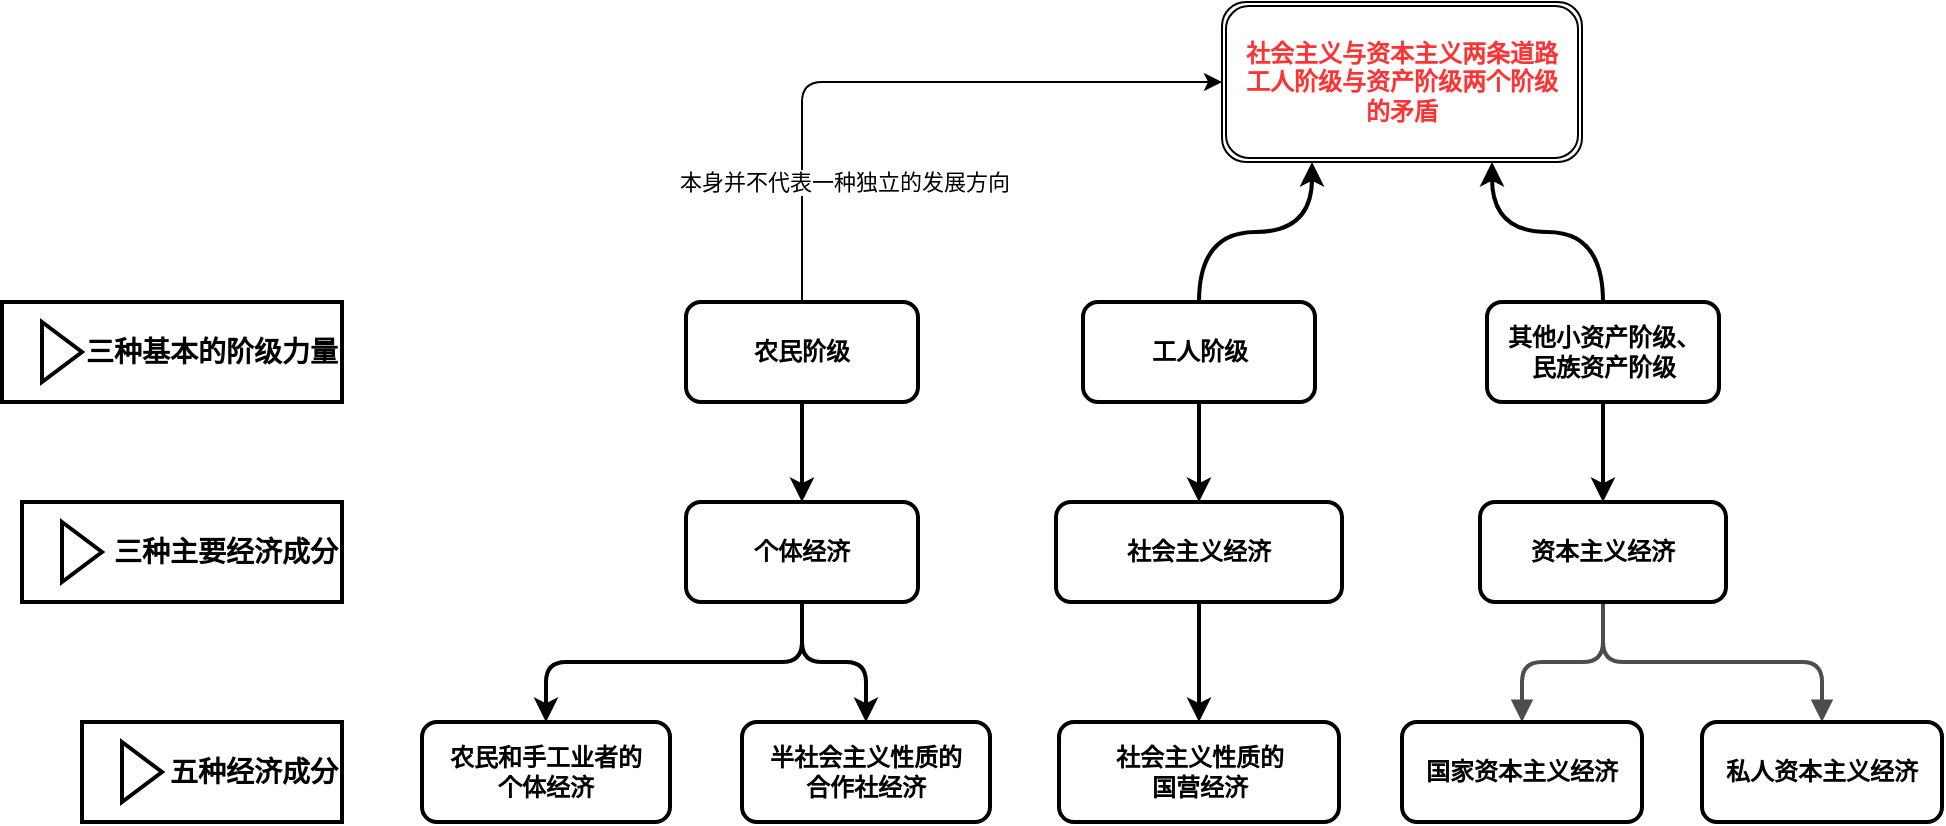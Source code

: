 <mxfile version="21.3.8" type="github">
  <diagram name="Page-1" id="19d8dcba-68ad-dc05-1034-9cf7b2a963f6">
    <mxGraphModel dx="1015" dy="718" grid="1" gridSize="10" guides="1" tooltips="1" connect="1" arrows="1" fold="1" page="1" pageScale="1" pageWidth="1100" pageHeight="850" background="none" math="0" shadow="0">
      <root>
        <mxCell id="0" />
        <mxCell id="1" parent="0" />
        <mxCell id="218ae93e1282097f-47" value="" style="edgeStyle=orthogonalEdgeStyle;rounded=1;html=1;labelBackgroundColor=none;endArrow=block;endFill=1;strokeColor=#4D4D4D;strokeWidth=2;fontFamily=Verdana;fontSize=12;fontStyle=1" parent="1" source="218ae93e1282097f-2" target="218ae93e1282097f-5" edge="1">
          <mxGeometry relative="1" as="geometry" />
        </mxCell>
        <mxCell id="218ae93e1282097f-48" value="" style="edgeStyle=orthogonalEdgeStyle;rounded=1;html=1;labelBackgroundColor=none;endArrow=block;endFill=1;strokeColor=#4D4D4D;strokeWidth=2;fontFamily=Verdana;fontSize=12;fontStyle=1" parent="1" source="218ae93e1282097f-2" target="6257edae8c83ed4a-24" edge="1">
          <mxGeometry relative="1" as="geometry" />
        </mxCell>
        <mxCell id="218ae93e1282097f-8" value="&lt;span style=&quot;background-color: initial;&quot;&gt;农民和手工业者的&lt;br&gt;个体经济&lt;/span&gt;" style="whiteSpace=wrap;html=1;rounded=1;shadow=0;comic=0;strokeWidth=2;fontFamily=Verdana;align=center;fontSize=12;fontStyle=1" parent="1" vertex="1">
          <mxGeometry x="570" y="510" width="124" height="50" as="geometry" />
        </mxCell>
        <mxCell id="CBqyigHfaGCu5dgJ1UMK-3" style="edgeStyle=orthogonalEdgeStyle;orthogonalLoop=1;jettySize=auto;html=1;exitX=0.5;exitY=1;exitDx=0;exitDy=0;entryX=0.5;entryY=0;entryDx=0;entryDy=0;rounded=1;strokeWidth=2;" edge="1" parent="1" source="6257edae8c83ed4a-9" target="6257edae8c83ed4a-21">
          <mxGeometry relative="1" as="geometry" />
        </mxCell>
        <mxCell id="CBqyigHfaGCu5dgJ1UMK-4" style="edgeStyle=orthogonalEdgeStyle;rounded=1;orthogonalLoop=1;jettySize=auto;html=1;exitX=0.5;exitY=1;exitDx=0;exitDy=0;entryX=0.5;entryY=0;entryDx=0;entryDy=0;strokeWidth=2;" edge="1" parent="1" source="6257edae8c83ed4a-9" target="218ae93e1282097f-8">
          <mxGeometry relative="1" as="geometry" />
        </mxCell>
        <mxCell id="6257edae8c83ed4a-9" value="个体经济" style="whiteSpace=wrap;html=1;rounded=1;shadow=0;comic=0;strokeWidth=2;fontFamily=Verdana;align=center;fontSize=12;fontStyle=1" parent="1" vertex="1">
          <mxGeometry x="702" y="400" width="116" height="50" as="geometry" />
        </mxCell>
        <mxCell id="6257edae8c83ed4a-21" value="半社会主义性质的&lt;br&gt;合作社经济" style="whiteSpace=wrap;html=1;rounded=1;shadow=0;comic=0;strokeWidth=2;fontFamily=Verdana;align=center;fontSize=12;fontStyle=1" parent="1" vertex="1">
          <mxGeometry x="730" y="510" width="124" height="50" as="geometry" />
        </mxCell>
        <mxCell id="CBqyigHfaGCu5dgJ1UMK-2" value="" style="edgeStyle=orthogonalEdgeStyle;rounded=1;orthogonalLoop=1;jettySize=auto;html=1;strokeWidth=2;" edge="1" parent="1" source="6257edae8c83ed4a-12" target="CBqyigHfaGCu5dgJ1UMK-1">
          <mxGeometry relative="1" as="geometry" />
        </mxCell>
        <mxCell id="6257edae8c83ed4a-12" value="社会主义经济" style="whiteSpace=wrap;html=1;rounded=1;shadow=0;comic=0;strokeWidth=2;fontFamily=Verdana;align=center;fontSize=12;fontStyle=1" parent="1" vertex="1">
          <mxGeometry x="887" y="400" width="143" height="50" as="geometry" />
        </mxCell>
        <mxCell id="218ae93e1282097f-2" value="资本主义经济" style="whiteSpace=wrap;html=1;rounded=1;shadow=0;comic=0;strokeWidth=2;fontFamily=Verdana;align=center;fontSize=12;fontStyle=1" parent="1" vertex="1">
          <mxGeometry x="1099" y="400" width="123" height="50" as="geometry" />
        </mxCell>
        <mxCell id="6257edae8c83ed4a-24" value="国家资本主义经济" style="whiteSpace=wrap;html=1;rounded=1;shadow=0;comic=0;strokeWidth=2;fontFamily=Verdana;align=center;fontSize=12;fontStyle=1" parent="1" vertex="1">
          <mxGeometry x="1060" y="510" width="120" height="50" as="geometry" />
        </mxCell>
        <mxCell id="218ae93e1282097f-5" value="私人资本主义经济" style="whiteSpace=wrap;html=1;rounded=1;shadow=0;comic=0;strokeWidth=2;fontFamily=Verdana;align=center;fontSize=12;fontStyle=1" parent="1" vertex="1">
          <mxGeometry x="1210" y="510" width="120" height="50" as="geometry" />
        </mxCell>
        <mxCell id="CBqyigHfaGCu5dgJ1UMK-1" value="社会主义性质的&lt;br&gt;国营经济" style="whiteSpace=wrap;html=1;rounded=1;shadow=0;comic=0;strokeWidth=2;fontFamily=Verdana;align=center;fontSize=12;fontStyle=1" vertex="1" parent="1">
          <mxGeometry x="888.5" y="510" width="140" height="50" as="geometry" />
        </mxCell>
        <mxCell id="CBqyigHfaGCu5dgJ1UMK-10" style="edgeStyle=orthogonalEdgeStyle;rounded=1;orthogonalLoop=1;jettySize=auto;html=1;exitX=0.5;exitY=1;exitDx=0;exitDy=0;entryX=0.5;entryY=0;entryDx=0;entryDy=0;strokeWidth=2;" edge="1" parent="1" source="CBqyigHfaGCu5dgJ1UMK-6" target="6257edae8c83ed4a-9">
          <mxGeometry relative="1" as="geometry" />
        </mxCell>
        <mxCell id="CBqyigHfaGCu5dgJ1UMK-27" style="edgeStyle=orthogonalEdgeStyle;rounded=1;orthogonalLoop=1;jettySize=auto;html=1;exitX=0.5;exitY=0;exitDx=0;exitDy=0;entryX=0;entryY=0.5;entryDx=0;entryDy=0;" edge="1" parent="1" source="CBqyigHfaGCu5dgJ1UMK-6" target="CBqyigHfaGCu5dgJ1UMK-22">
          <mxGeometry relative="1" as="geometry" />
        </mxCell>
        <mxCell id="CBqyigHfaGCu5dgJ1UMK-28" value="本身并不代表一种独立的发展方向" style="edgeLabel;html=1;align=center;verticalAlign=middle;resizable=0;points=[];" vertex="1" connectable="0" parent="CBqyigHfaGCu5dgJ1UMK-27">
          <mxGeometry x="-0.04" y="-2" relative="1" as="geometry">
            <mxPoint x="-23" y="48" as="offset" />
          </mxGeometry>
        </mxCell>
        <mxCell id="CBqyigHfaGCu5dgJ1UMK-6" value="农民阶级" style="whiteSpace=wrap;html=1;rounded=1;shadow=0;comic=0;strokeWidth=2;fontFamily=Verdana;align=center;fontSize=12;fontStyle=1" vertex="1" parent="1">
          <mxGeometry x="702" y="300" width="116" height="50" as="geometry" />
        </mxCell>
        <mxCell id="CBqyigHfaGCu5dgJ1UMK-9" style="edgeStyle=orthogonalEdgeStyle;rounded=1;orthogonalLoop=1;jettySize=auto;html=1;exitX=0.5;exitY=1;exitDx=0;exitDy=0;entryX=0.5;entryY=0;entryDx=0;entryDy=0;strokeWidth=2;" edge="1" parent="1" source="CBqyigHfaGCu5dgJ1UMK-7" target="6257edae8c83ed4a-12">
          <mxGeometry relative="1" as="geometry" />
        </mxCell>
        <mxCell id="CBqyigHfaGCu5dgJ1UMK-25" style="edgeStyle=orthogonalEdgeStyle;orthogonalLoop=1;jettySize=auto;html=1;exitX=0.5;exitY=0;exitDx=0;exitDy=0;entryX=0.25;entryY=1;entryDx=0;entryDy=0;curved=1;strokeWidth=2;" edge="1" parent="1" source="CBqyigHfaGCu5dgJ1UMK-7" target="CBqyigHfaGCu5dgJ1UMK-22">
          <mxGeometry relative="1" as="geometry" />
        </mxCell>
        <mxCell id="CBqyigHfaGCu5dgJ1UMK-7" value="工人阶级" style="whiteSpace=wrap;html=1;rounded=1;shadow=0;comic=0;strokeWidth=2;fontFamily=Verdana;align=center;fontSize=12;fontStyle=1" vertex="1" parent="1">
          <mxGeometry x="900.5" y="300" width="116" height="50" as="geometry" />
        </mxCell>
        <mxCell id="CBqyigHfaGCu5dgJ1UMK-11" style="edgeStyle=orthogonalEdgeStyle;rounded=1;orthogonalLoop=1;jettySize=auto;html=1;exitX=0.5;exitY=1;exitDx=0;exitDy=0;entryX=0.5;entryY=0;entryDx=0;entryDy=0;strokeWidth=2;" edge="1" parent="1" source="CBqyigHfaGCu5dgJ1UMK-8" target="218ae93e1282097f-2">
          <mxGeometry relative="1" as="geometry" />
        </mxCell>
        <mxCell id="CBqyigHfaGCu5dgJ1UMK-26" style="edgeStyle=orthogonalEdgeStyle;orthogonalLoop=1;jettySize=auto;html=1;exitX=0.5;exitY=0;exitDx=0;exitDy=0;entryX=0.75;entryY=1;entryDx=0;entryDy=0;strokeWidth=2;curved=1;" edge="1" parent="1" source="CBqyigHfaGCu5dgJ1UMK-8" target="CBqyigHfaGCu5dgJ1UMK-22">
          <mxGeometry relative="1" as="geometry" />
        </mxCell>
        <mxCell id="CBqyigHfaGCu5dgJ1UMK-8" value="其他小资产阶级、&lt;br&gt;民族资产阶级" style="whiteSpace=wrap;html=1;rounded=1;shadow=0;comic=0;strokeWidth=2;fontFamily=Verdana;align=center;fontSize=12;fontStyle=1" vertex="1" parent="1">
          <mxGeometry x="1102.5" y="300" width="116" height="50" as="geometry" />
        </mxCell>
        <mxCell id="CBqyigHfaGCu5dgJ1UMK-12" value="&lt;font style=&quot;font-size: 14px;&quot;&gt;&lt;b&gt;三种基本的阶级力量&lt;/b&gt;&lt;/font&gt;" style="html=1;whiteSpace=wrap;container=1;recursiveResize=0;collapsible=0;strokeWidth=2;align=right;" vertex="1" parent="1">
          <mxGeometry x="360" y="300" width="170" height="50" as="geometry" />
        </mxCell>
        <mxCell id="CBqyigHfaGCu5dgJ1UMK-13" value="" style="triangle;html=1;whiteSpace=wrap;strokeWidth=2;" vertex="1" parent="CBqyigHfaGCu5dgJ1UMK-12">
          <mxGeometry x="20" y="10" width="20" height="30" as="geometry" />
        </mxCell>
        <mxCell id="CBqyigHfaGCu5dgJ1UMK-18" value="&lt;font style=&quot;font-size: 14px;&quot;&gt;&lt;b&gt;三种主要经济成分&lt;/b&gt;&lt;/font&gt;" style="html=1;whiteSpace=wrap;container=1;recursiveResize=0;collapsible=0;align=right;strokeWidth=2;" vertex="1" parent="1">
          <mxGeometry x="370" y="400" width="160" height="50" as="geometry" />
        </mxCell>
        <mxCell id="CBqyigHfaGCu5dgJ1UMK-19" value="" style="triangle;html=1;whiteSpace=wrap;strokeWidth=2;" vertex="1" parent="CBqyigHfaGCu5dgJ1UMK-18">
          <mxGeometry x="20" y="10" width="20" height="30" as="geometry" />
        </mxCell>
        <mxCell id="CBqyigHfaGCu5dgJ1UMK-20" value="&lt;font style=&quot;font-size: 14px;&quot;&gt;&lt;b&gt;五种经济成分&lt;/b&gt;&lt;/font&gt;" style="html=1;whiteSpace=wrap;container=1;recursiveResize=0;collapsible=0;align=right;strokeWidth=2;" vertex="1" parent="1">
          <mxGeometry x="400" y="510" width="130" height="50" as="geometry" />
        </mxCell>
        <mxCell id="CBqyigHfaGCu5dgJ1UMK-21" value="" style="triangle;html=1;whiteSpace=wrap;strokeWidth=2;" vertex="1" parent="CBqyigHfaGCu5dgJ1UMK-20">
          <mxGeometry x="20" y="10" width="20" height="30" as="geometry" />
        </mxCell>
        <mxCell id="CBqyigHfaGCu5dgJ1UMK-22" value="&lt;b&gt;&lt;font color=&quot;#ff3333&quot;&gt;社会主义与资本主义两条道路&lt;br&gt;工人阶级与资产阶级两个阶级&lt;br&gt;的矛盾&lt;/font&gt;&lt;/b&gt;" style="shape=ext;double=1;rounded=1;whiteSpace=wrap;html=1;strokeWidth=1;" vertex="1" parent="1">
          <mxGeometry x="970" y="150" width="180" height="80" as="geometry" />
        </mxCell>
      </root>
    </mxGraphModel>
  </diagram>
</mxfile>
